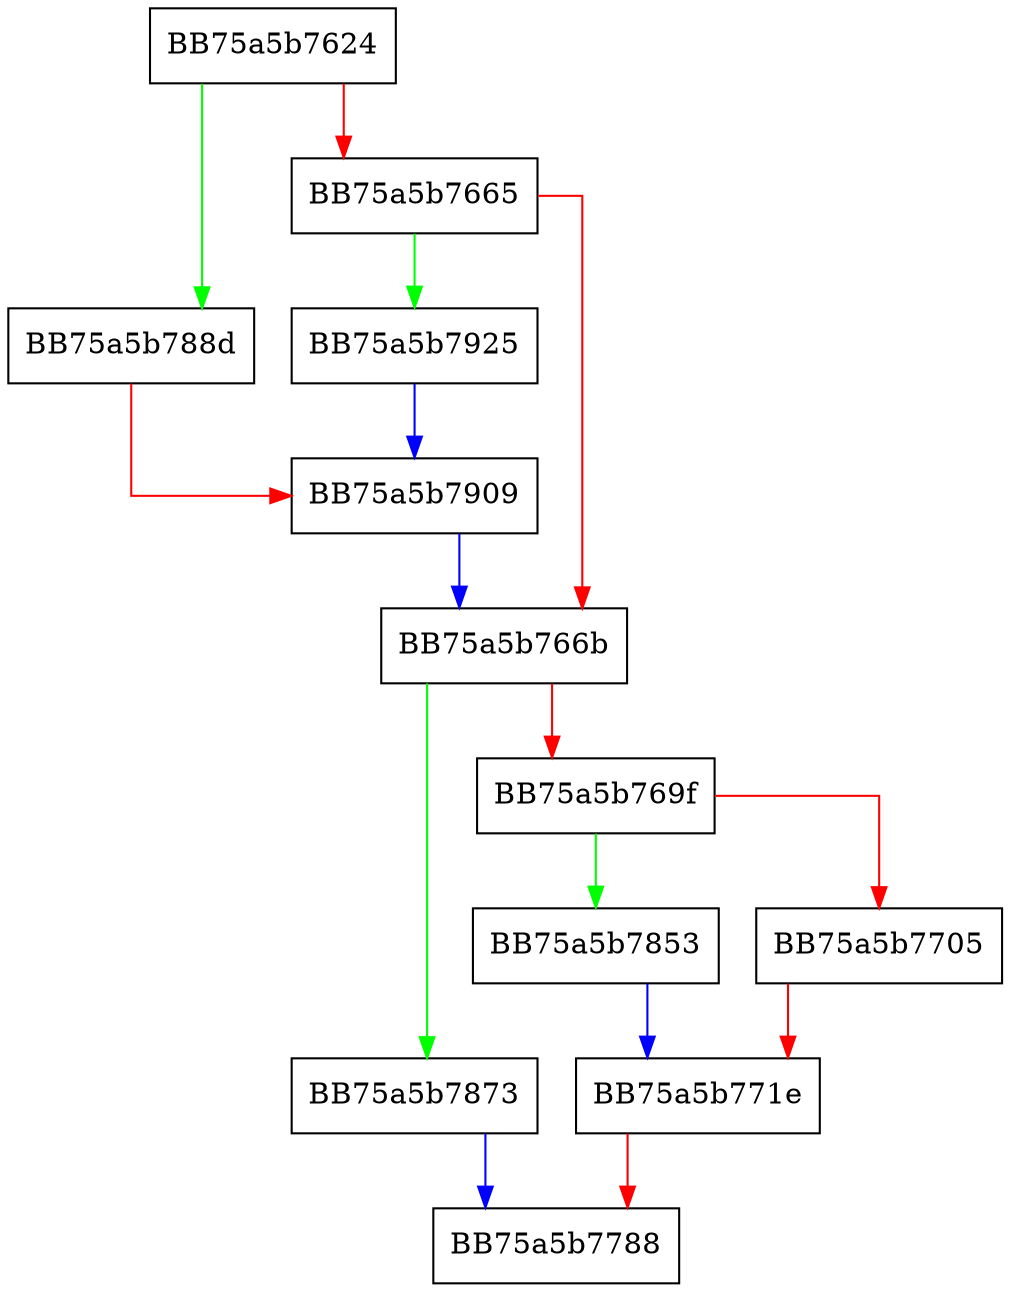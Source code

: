 digraph msil_emit_stelem {
  node [shape="box"];
  graph [splines=ortho];
  BB75a5b7624 -> BB75a5b788d [color="green"];
  BB75a5b7624 -> BB75a5b7665 [color="red"];
  BB75a5b7665 -> BB75a5b7925 [color="green"];
  BB75a5b7665 -> BB75a5b766b [color="red"];
  BB75a5b766b -> BB75a5b7873 [color="green"];
  BB75a5b766b -> BB75a5b769f [color="red"];
  BB75a5b769f -> BB75a5b7853 [color="green"];
  BB75a5b769f -> BB75a5b7705 [color="red"];
  BB75a5b7705 -> BB75a5b771e [color="red"];
  BB75a5b771e -> BB75a5b7788 [color="red"];
  BB75a5b7853 -> BB75a5b771e [color="blue"];
  BB75a5b7873 -> BB75a5b7788 [color="blue"];
  BB75a5b788d -> BB75a5b7909 [color="red"];
  BB75a5b7909 -> BB75a5b766b [color="blue"];
  BB75a5b7925 -> BB75a5b7909 [color="blue"];
}